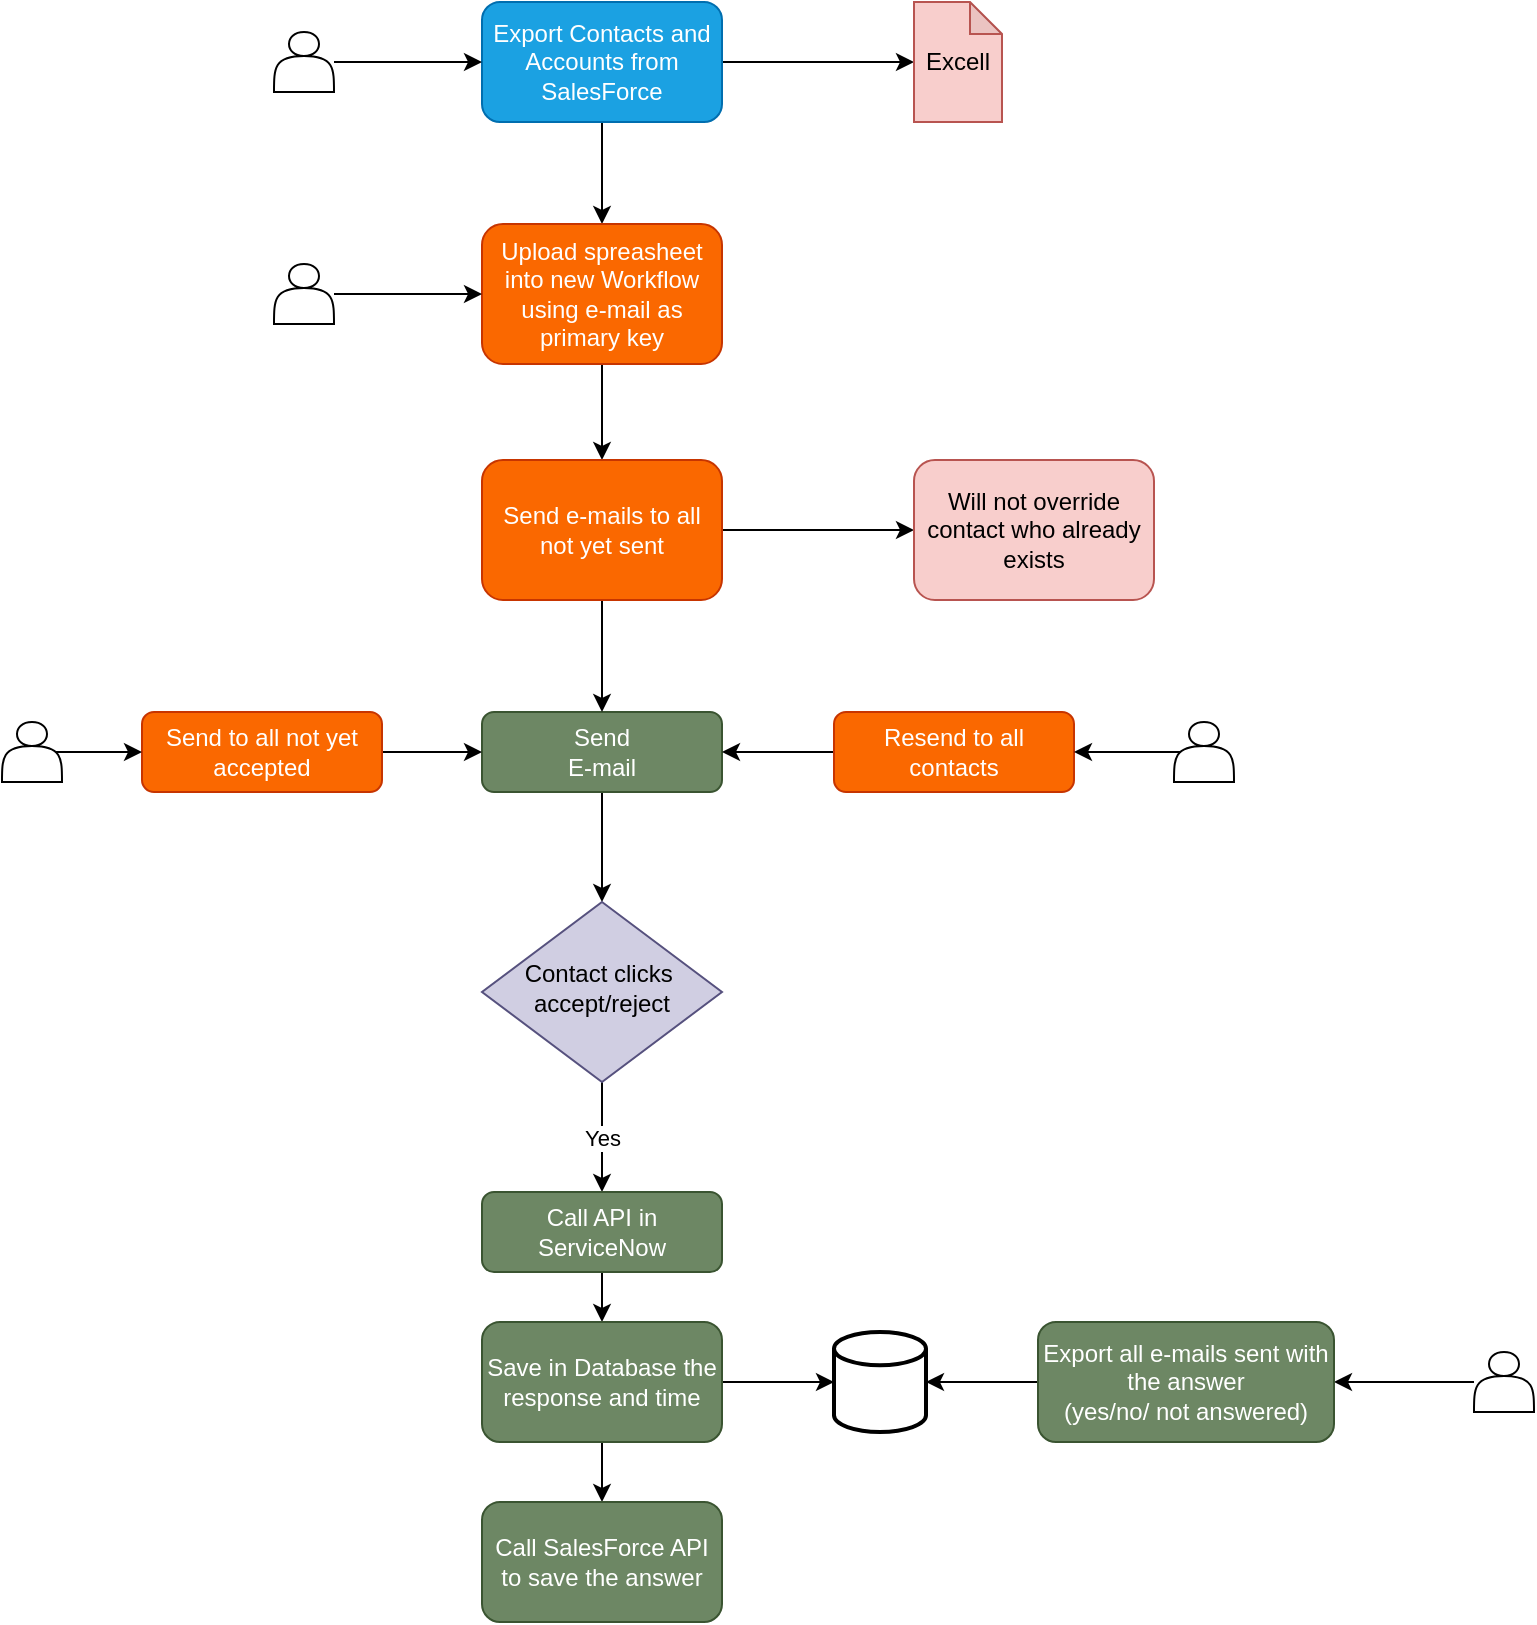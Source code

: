 <mxfile version="14.5.1" type="github">
  <diagram id="C5RBs43oDa-KdzZeNtuy" name="Page-1">
    <mxGraphModel dx="999" dy="463" grid="1" gridSize="10" guides="1" tooltips="1" connect="1" arrows="1" fold="1" page="1" pageScale="1" pageWidth="827" pageHeight="1169" math="0" shadow="0">
      <root>
        <mxCell id="WIyWlLk6GJQsqaUBKTNV-0" />
        <mxCell id="WIyWlLk6GJQsqaUBKTNV-1" parent="WIyWlLk6GJQsqaUBKTNV-0" />
        <mxCell id="7eqDrlKUqZi-h1YKjJF8-14" style="edgeStyle=orthogonalEdgeStyle;rounded=0;orthogonalLoop=1;jettySize=auto;html=1;" parent="WIyWlLk6GJQsqaUBKTNV-1" source="WIyWlLk6GJQsqaUBKTNV-3" target="7eqDrlKUqZi-h1YKjJF8-9" edge="1">
          <mxGeometry relative="1" as="geometry" />
        </mxCell>
        <mxCell id="YGY4iPS6tHu55Eu-SYGo-1" value="" style="edgeStyle=orthogonalEdgeStyle;rounded=0;orthogonalLoop=1;jettySize=auto;html=1;" edge="1" parent="WIyWlLk6GJQsqaUBKTNV-1" source="WIyWlLk6GJQsqaUBKTNV-3" target="YGY4iPS6tHu55Eu-SYGo-0">
          <mxGeometry relative="1" as="geometry" />
        </mxCell>
        <mxCell id="WIyWlLk6GJQsqaUBKTNV-3" value="Export Contacts and Accounts from SalesForce" style="rounded=1;whiteSpace=wrap;html=1;fontSize=12;glass=0;strokeWidth=1;shadow=0;fillColor=#1ba1e2;strokeColor=#006EAF;fontColor=#ffffff;" parent="WIyWlLk6GJQsqaUBKTNV-1" vertex="1">
          <mxGeometry x="274" y="60" width="120" height="60" as="geometry" />
        </mxCell>
        <mxCell id="7eqDrlKUqZi-h1YKjJF8-24" style="edgeStyle=orthogonalEdgeStyle;rounded=0;orthogonalLoop=1;jettySize=auto;html=1;" parent="WIyWlLk6GJQsqaUBKTNV-1" source="7eqDrlKUqZi-h1YKjJF8-7" target="7eqDrlKUqZi-h1YKjJF8-26" edge="1">
          <mxGeometry relative="1" as="geometry">
            <mxPoint x="334" y="520" as="targetPoint" />
          </mxGeometry>
        </mxCell>
        <mxCell id="7eqDrlKUqZi-h1YKjJF8-7" value="Send&lt;br&gt;E-mail" style="rounded=1;whiteSpace=wrap;html=1;fontSize=12;glass=0;strokeWidth=1;shadow=0;fillColor=#6d8764;strokeColor=#3A5431;fontColor=#ffffff;" parent="WIyWlLk6GJQsqaUBKTNV-1" vertex="1">
          <mxGeometry x="274" y="415" width="120" height="40" as="geometry" />
        </mxCell>
        <mxCell id="7eqDrlKUqZi-h1YKjJF8-15" style="edgeStyle=orthogonalEdgeStyle;rounded=0;orthogonalLoop=1;jettySize=auto;html=1;" parent="WIyWlLk6GJQsqaUBKTNV-1" source="7eqDrlKUqZi-h1YKjJF8-9" target="7eqDrlKUqZi-h1YKjJF8-10" edge="1">
          <mxGeometry relative="1" as="geometry" />
        </mxCell>
        <mxCell id="7eqDrlKUqZi-h1YKjJF8-9" value="Upload spreasheet into new Workflow using e-mail as primary key" style="rounded=1;whiteSpace=wrap;html=1;fontSize=12;glass=0;strokeWidth=1;shadow=0;fillColor=#fa6800;strokeColor=#C73500;fontColor=#ffffff;" parent="WIyWlLk6GJQsqaUBKTNV-1" vertex="1">
          <mxGeometry x="274" y="171" width="120" height="70" as="geometry" />
        </mxCell>
        <mxCell id="7eqDrlKUqZi-h1YKjJF8-16" style="edgeStyle=orthogonalEdgeStyle;rounded=0;orthogonalLoop=1;jettySize=auto;html=1;entryX=0.5;entryY=0;entryDx=0;entryDy=0;" parent="WIyWlLk6GJQsqaUBKTNV-1" source="7eqDrlKUqZi-h1YKjJF8-10" target="7eqDrlKUqZi-h1YKjJF8-7" edge="1">
          <mxGeometry relative="1" as="geometry">
            <mxPoint x="334" y="380" as="targetPoint" />
          </mxGeometry>
        </mxCell>
        <mxCell id="YGY4iPS6tHu55Eu-SYGo-3" value="" style="edgeStyle=orthogonalEdgeStyle;rounded=0;orthogonalLoop=1;jettySize=auto;html=1;" edge="1" parent="WIyWlLk6GJQsqaUBKTNV-1" source="7eqDrlKUqZi-h1YKjJF8-10" target="YGY4iPS6tHu55Eu-SYGo-2">
          <mxGeometry relative="1" as="geometry" />
        </mxCell>
        <mxCell id="7eqDrlKUqZi-h1YKjJF8-10" value="Send e-mails to all not yet sent" style="rounded=1;whiteSpace=wrap;html=1;fontSize=12;glass=0;strokeWidth=1;shadow=0;fillColor=#fa6800;strokeColor=#C73500;fontColor=#ffffff;" parent="WIyWlLk6GJQsqaUBKTNV-1" vertex="1">
          <mxGeometry x="274" y="289" width="120" height="70" as="geometry" />
        </mxCell>
        <mxCell id="7eqDrlKUqZi-h1YKjJF8-19" style="edgeStyle=orthogonalEdgeStyle;rounded=0;orthogonalLoop=1;jettySize=auto;html=1;entryX=0;entryY=0.5;entryDx=0;entryDy=0;" parent="WIyWlLk6GJQsqaUBKTNV-1" source="7eqDrlKUqZi-h1YKjJF8-18" target="7eqDrlKUqZi-h1YKjJF8-7" edge="1">
          <mxGeometry relative="1" as="geometry" />
        </mxCell>
        <mxCell id="7eqDrlKUqZi-h1YKjJF8-18" value="Send to all not yet accepted" style="rounded=1;whiteSpace=wrap;html=1;fontSize=12;glass=0;strokeWidth=1;shadow=0;fillColor=#fa6800;strokeColor=#C73500;fontColor=#ffffff;" parent="WIyWlLk6GJQsqaUBKTNV-1" vertex="1">
          <mxGeometry x="104" y="415" width="120" height="40" as="geometry" />
        </mxCell>
        <mxCell id="7eqDrlKUqZi-h1YKjJF8-22" style="edgeStyle=orthogonalEdgeStyle;rounded=0;orthogonalLoop=1;jettySize=auto;html=1;" parent="WIyWlLk6GJQsqaUBKTNV-1" source="7eqDrlKUqZi-h1YKjJF8-21" target="7eqDrlKUqZi-h1YKjJF8-7" edge="1">
          <mxGeometry relative="1" as="geometry" />
        </mxCell>
        <mxCell id="7eqDrlKUqZi-h1YKjJF8-21" value="Resend to all contacts" style="rounded=1;whiteSpace=wrap;html=1;fontSize=12;glass=0;strokeWidth=1;shadow=0;fillColor=#fa6800;strokeColor=#C73500;fontColor=#ffffff;" parent="WIyWlLk6GJQsqaUBKTNV-1" vertex="1">
          <mxGeometry x="450" y="415" width="120" height="40" as="geometry" />
        </mxCell>
        <mxCell id="7eqDrlKUqZi-h1YKjJF8-29" value="Yes" style="edgeStyle=orthogonalEdgeStyle;rounded=0;orthogonalLoop=1;jettySize=auto;html=1;" parent="WIyWlLk6GJQsqaUBKTNV-1" source="7eqDrlKUqZi-h1YKjJF8-26" target="7eqDrlKUqZi-h1YKjJF8-28" edge="1">
          <mxGeometry relative="1" as="geometry" />
        </mxCell>
        <mxCell id="7eqDrlKUqZi-h1YKjJF8-26" value="Contact clicks&amp;nbsp;&lt;br&gt;accept/reject" style="rhombus;whiteSpace=wrap;html=1;shadow=0;fontFamily=Helvetica;fontSize=12;align=center;strokeWidth=1;spacing=6;spacingTop=-4;fillColor=#d0cee2;strokeColor=#56517e;" parent="WIyWlLk6GJQsqaUBKTNV-1" vertex="1">
          <mxGeometry x="274" y="510" width="120" height="90" as="geometry" />
        </mxCell>
        <mxCell id="7eqDrlKUqZi-h1YKjJF8-31" value="" style="edgeStyle=orthogonalEdgeStyle;rounded=0;orthogonalLoop=1;jettySize=auto;html=1;" parent="WIyWlLk6GJQsqaUBKTNV-1" source="7eqDrlKUqZi-h1YKjJF8-28" target="7eqDrlKUqZi-h1YKjJF8-30" edge="1">
          <mxGeometry relative="1" as="geometry" />
        </mxCell>
        <mxCell id="7eqDrlKUqZi-h1YKjJF8-28" value="Call API in ServiceNow" style="rounded=1;whiteSpace=wrap;html=1;fontSize=12;glass=0;strokeWidth=1;shadow=0;fillColor=#6d8764;strokeColor=#3A5431;fontColor=#ffffff;" parent="WIyWlLk6GJQsqaUBKTNV-1" vertex="1">
          <mxGeometry x="274" y="655" width="120" height="40" as="geometry" />
        </mxCell>
        <mxCell id="7eqDrlKUqZi-h1YKjJF8-46" value="" style="edgeStyle=orthogonalEdgeStyle;rounded=0;orthogonalLoop=1;jettySize=auto;html=1;" parent="WIyWlLk6GJQsqaUBKTNV-1" source="7eqDrlKUqZi-h1YKjJF8-30" target="7eqDrlKUqZi-h1YKjJF8-45" edge="1">
          <mxGeometry relative="1" as="geometry" />
        </mxCell>
        <mxCell id="7eqDrlKUqZi-h1YKjJF8-58" style="edgeStyle=orthogonalEdgeStyle;rounded=0;orthogonalLoop=1;jettySize=auto;html=1;" parent="WIyWlLk6GJQsqaUBKTNV-1" source="7eqDrlKUqZi-h1YKjJF8-30" target="7eqDrlKUqZi-h1YKjJF8-57" edge="1">
          <mxGeometry relative="1" as="geometry" />
        </mxCell>
        <mxCell id="7eqDrlKUqZi-h1YKjJF8-30" value="Save in Database the response and time" style="whiteSpace=wrap;html=1;rounded=1;shadow=0;strokeWidth=1;glass=0;fillColor=#6d8764;strokeColor=#3A5431;fontColor=#ffffff;" parent="WIyWlLk6GJQsqaUBKTNV-1" vertex="1">
          <mxGeometry x="274" y="720" width="120" height="60" as="geometry" />
        </mxCell>
        <mxCell id="7eqDrlKUqZi-h1YKjJF8-41" style="edgeStyle=orthogonalEdgeStyle;rounded=0;orthogonalLoop=1;jettySize=auto;html=1;exitX=0.9;exitY=0.5;exitDx=0;exitDy=0;exitPerimeter=0;" parent="WIyWlLk6GJQsqaUBKTNV-1" source="7eqDrlKUqZi-h1YKjJF8-50" target="7eqDrlKUqZi-h1YKjJF8-18" edge="1">
          <mxGeometry relative="1" as="geometry">
            <mxPoint x="4" y="435" as="sourcePoint" />
          </mxGeometry>
        </mxCell>
        <mxCell id="7eqDrlKUqZi-h1YKjJF8-43" style="edgeStyle=orthogonalEdgeStyle;rounded=0;orthogonalLoop=1;jettySize=auto;html=1;entryX=1;entryY=0.5;entryDx=0;entryDy=0;exitX=0.1;exitY=0.5;exitDx=0;exitDy=0;exitPerimeter=0;" parent="WIyWlLk6GJQsqaUBKTNV-1" source="7eqDrlKUqZi-h1YKjJF8-51" target="7eqDrlKUqZi-h1YKjJF8-21" edge="1">
          <mxGeometry relative="1" as="geometry">
            <mxPoint x="630" y="435" as="sourcePoint" />
          </mxGeometry>
        </mxCell>
        <mxCell id="7eqDrlKUqZi-h1YKjJF8-45" value="Call SalesForce API to save the answer" style="whiteSpace=wrap;html=1;rounded=1;shadow=0;fontColor=#ffffff;strokeColor=#3A5431;strokeWidth=1;fillColor=#6d8764;glass=0;" parent="WIyWlLk6GJQsqaUBKTNV-1" vertex="1">
          <mxGeometry x="274" y="810" width="120" height="60" as="geometry" />
        </mxCell>
        <mxCell id="7eqDrlKUqZi-h1YKjJF8-61" style="edgeStyle=orthogonalEdgeStyle;rounded=0;orthogonalLoop=1;jettySize=auto;html=1;" parent="WIyWlLk6GJQsqaUBKTNV-1" source="7eqDrlKUqZi-h1YKjJF8-47" target="7eqDrlKUqZi-h1YKjJF8-59" edge="1">
          <mxGeometry relative="1" as="geometry" />
        </mxCell>
        <mxCell id="7eqDrlKUqZi-h1YKjJF8-47" value="" style="shape=actor;whiteSpace=wrap;html=1;" parent="WIyWlLk6GJQsqaUBKTNV-1" vertex="1">
          <mxGeometry x="770" y="735" width="30" height="30" as="geometry" />
        </mxCell>
        <mxCell id="7eqDrlKUqZi-h1YKjJF8-53" style="edgeStyle=orthogonalEdgeStyle;rounded=0;orthogonalLoop=1;jettySize=auto;html=1;" parent="WIyWlLk6GJQsqaUBKTNV-1" source="7eqDrlKUqZi-h1YKjJF8-48" target="WIyWlLk6GJQsqaUBKTNV-3" edge="1">
          <mxGeometry relative="1" as="geometry" />
        </mxCell>
        <mxCell id="7eqDrlKUqZi-h1YKjJF8-48" value="" style="shape=actor;whiteSpace=wrap;html=1;" parent="WIyWlLk6GJQsqaUBKTNV-1" vertex="1">
          <mxGeometry x="170" y="75" width="30" height="30" as="geometry" />
        </mxCell>
        <mxCell id="7eqDrlKUqZi-h1YKjJF8-55" style="edgeStyle=orthogonalEdgeStyle;rounded=0;orthogonalLoop=1;jettySize=auto;html=1;" parent="WIyWlLk6GJQsqaUBKTNV-1" source="7eqDrlKUqZi-h1YKjJF8-49" target="7eqDrlKUqZi-h1YKjJF8-9" edge="1">
          <mxGeometry relative="1" as="geometry" />
        </mxCell>
        <mxCell id="7eqDrlKUqZi-h1YKjJF8-49" value="" style="shape=actor;whiteSpace=wrap;html=1;" parent="WIyWlLk6GJQsqaUBKTNV-1" vertex="1">
          <mxGeometry x="170" y="191" width="30" height="30" as="geometry" />
        </mxCell>
        <mxCell id="7eqDrlKUqZi-h1YKjJF8-50" value="" style="shape=actor;whiteSpace=wrap;html=1;" parent="WIyWlLk6GJQsqaUBKTNV-1" vertex="1">
          <mxGeometry x="34" y="420" width="30" height="30" as="geometry" />
        </mxCell>
        <mxCell id="7eqDrlKUqZi-h1YKjJF8-51" value="" style="shape=actor;whiteSpace=wrap;html=1;" parent="WIyWlLk6GJQsqaUBKTNV-1" vertex="1">
          <mxGeometry x="620" y="420" width="30" height="30" as="geometry" />
        </mxCell>
        <mxCell id="7eqDrlKUqZi-h1YKjJF8-57" value="" style="strokeWidth=2;html=1;shape=mxgraph.flowchart.database;whiteSpace=wrap;" parent="WIyWlLk6GJQsqaUBKTNV-1" vertex="1">
          <mxGeometry x="450" y="725" width="46" height="50" as="geometry" />
        </mxCell>
        <mxCell id="7eqDrlKUqZi-h1YKjJF8-60" style="edgeStyle=orthogonalEdgeStyle;rounded=0;orthogonalLoop=1;jettySize=auto;html=1;entryX=1;entryY=0.5;entryDx=0;entryDy=0;entryPerimeter=0;" parent="WIyWlLk6GJQsqaUBKTNV-1" source="7eqDrlKUqZi-h1YKjJF8-59" target="7eqDrlKUqZi-h1YKjJF8-57" edge="1">
          <mxGeometry relative="1" as="geometry" />
        </mxCell>
        <mxCell id="7eqDrlKUqZi-h1YKjJF8-59" value="Export all e-mails sent with the answer&lt;br&gt;(yes/no/ not answered)" style="whiteSpace=wrap;html=1;rounded=1;shadow=0;strokeWidth=1;glass=0;fillColor=#6d8764;strokeColor=#3A5431;fontColor=#ffffff;" parent="WIyWlLk6GJQsqaUBKTNV-1" vertex="1">
          <mxGeometry x="552" y="720" width="148" height="60" as="geometry" />
        </mxCell>
        <mxCell id="YGY4iPS6tHu55Eu-SYGo-0" value="Excell" style="shape=note;whiteSpace=wrap;html=1;backgroundOutline=1;darkOpacity=0.05;rounded=1;shadow=0;strokeColor=#b85450;strokeWidth=1;fillColor=#f8cecc;glass=0;size=16;" vertex="1" parent="WIyWlLk6GJQsqaUBKTNV-1">
          <mxGeometry x="490" y="60" width="44" height="60" as="geometry" />
        </mxCell>
        <mxCell id="YGY4iPS6tHu55Eu-SYGo-2" value="Will not override contact who already exists" style="rounded=1;whiteSpace=wrap;html=1;fontSize=12;glass=0;strokeWidth=1;shadow=0;fillColor=#f8cecc;strokeColor=#b85450;" vertex="1" parent="WIyWlLk6GJQsqaUBKTNV-1">
          <mxGeometry x="490" y="289" width="120" height="70" as="geometry" />
        </mxCell>
      </root>
    </mxGraphModel>
  </diagram>
</mxfile>
